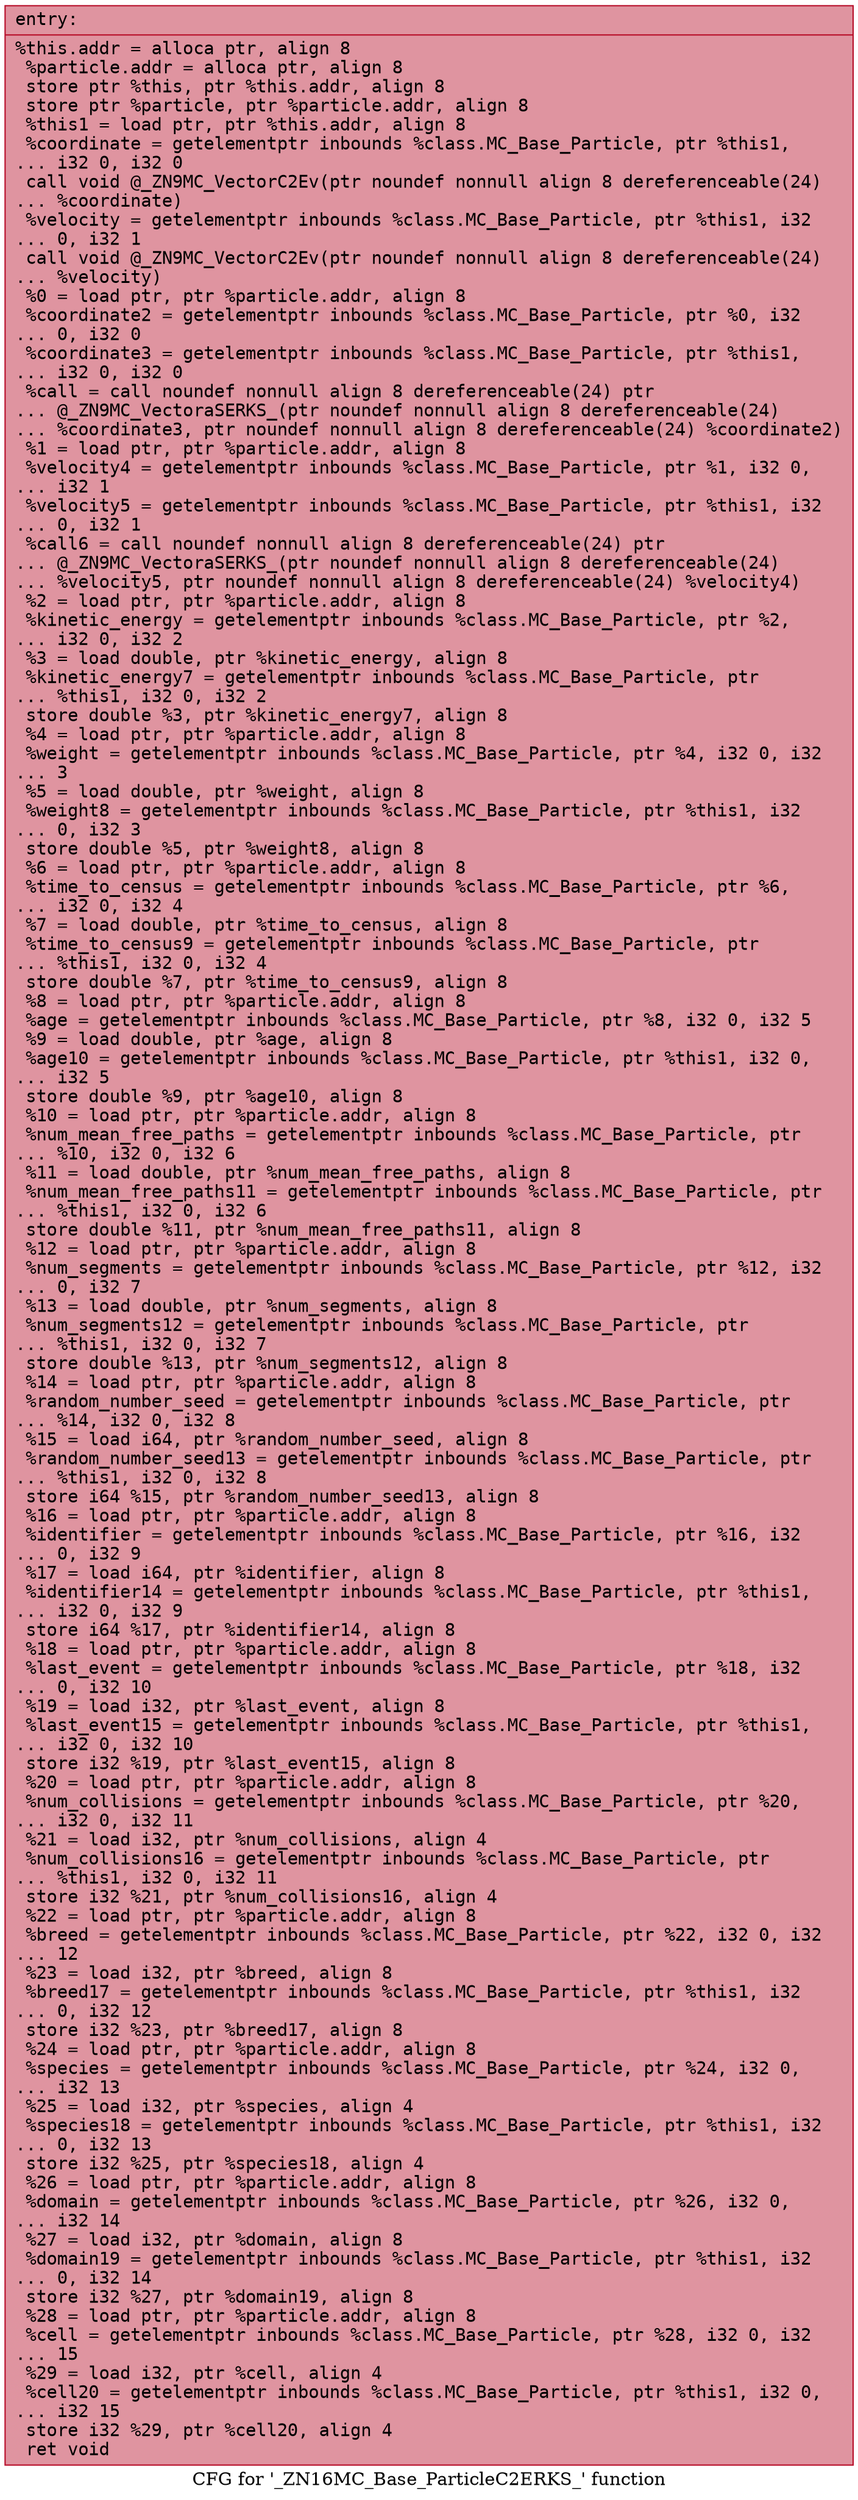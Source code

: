 digraph "CFG for '_ZN16MC_Base_ParticleC2ERKS_' function" {
	label="CFG for '_ZN16MC_Base_ParticleC2ERKS_' function";

	Node0x5650e4395af0 [shape=record,color="#b70d28ff", style=filled, fillcolor="#b70d2870" fontname="Courier",label="{entry:\l|  %this.addr = alloca ptr, align 8\l  %particle.addr = alloca ptr, align 8\l  store ptr %this, ptr %this.addr, align 8\l  store ptr %particle, ptr %particle.addr, align 8\l  %this1 = load ptr, ptr %this.addr, align 8\l  %coordinate = getelementptr inbounds %class.MC_Base_Particle, ptr %this1,\l... i32 0, i32 0\l  call void @_ZN9MC_VectorC2Ev(ptr noundef nonnull align 8 dereferenceable(24)\l... %coordinate)\l  %velocity = getelementptr inbounds %class.MC_Base_Particle, ptr %this1, i32\l... 0, i32 1\l  call void @_ZN9MC_VectorC2Ev(ptr noundef nonnull align 8 dereferenceable(24)\l... %velocity)\l  %0 = load ptr, ptr %particle.addr, align 8\l  %coordinate2 = getelementptr inbounds %class.MC_Base_Particle, ptr %0, i32\l... 0, i32 0\l  %coordinate3 = getelementptr inbounds %class.MC_Base_Particle, ptr %this1,\l... i32 0, i32 0\l  %call = call noundef nonnull align 8 dereferenceable(24) ptr\l... @_ZN9MC_VectoraSERKS_(ptr noundef nonnull align 8 dereferenceable(24)\l... %coordinate3, ptr noundef nonnull align 8 dereferenceable(24) %coordinate2)\l  %1 = load ptr, ptr %particle.addr, align 8\l  %velocity4 = getelementptr inbounds %class.MC_Base_Particle, ptr %1, i32 0,\l... i32 1\l  %velocity5 = getelementptr inbounds %class.MC_Base_Particle, ptr %this1, i32\l... 0, i32 1\l  %call6 = call noundef nonnull align 8 dereferenceable(24) ptr\l... @_ZN9MC_VectoraSERKS_(ptr noundef nonnull align 8 dereferenceable(24)\l... %velocity5, ptr noundef nonnull align 8 dereferenceable(24) %velocity4)\l  %2 = load ptr, ptr %particle.addr, align 8\l  %kinetic_energy = getelementptr inbounds %class.MC_Base_Particle, ptr %2,\l... i32 0, i32 2\l  %3 = load double, ptr %kinetic_energy, align 8\l  %kinetic_energy7 = getelementptr inbounds %class.MC_Base_Particle, ptr\l... %this1, i32 0, i32 2\l  store double %3, ptr %kinetic_energy7, align 8\l  %4 = load ptr, ptr %particle.addr, align 8\l  %weight = getelementptr inbounds %class.MC_Base_Particle, ptr %4, i32 0, i32\l... 3\l  %5 = load double, ptr %weight, align 8\l  %weight8 = getelementptr inbounds %class.MC_Base_Particle, ptr %this1, i32\l... 0, i32 3\l  store double %5, ptr %weight8, align 8\l  %6 = load ptr, ptr %particle.addr, align 8\l  %time_to_census = getelementptr inbounds %class.MC_Base_Particle, ptr %6,\l... i32 0, i32 4\l  %7 = load double, ptr %time_to_census, align 8\l  %time_to_census9 = getelementptr inbounds %class.MC_Base_Particle, ptr\l... %this1, i32 0, i32 4\l  store double %7, ptr %time_to_census9, align 8\l  %8 = load ptr, ptr %particle.addr, align 8\l  %age = getelementptr inbounds %class.MC_Base_Particle, ptr %8, i32 0, i32 5\l  %9 = load double, ptr %age, align 8\l  %age10 = getelementptr inbounds %class.MC_Base_Particle, ptr %this1, i32 0,\l... i32 5\l  store double %9, ptr %age10, align 8\l  %10 = load ptr, ptr %particle.addr, align 8\l  %num_mean_free_paths = getelementptr inbounds %class.MC_Base_Particle, ptr\l... %10, i32 0, i32 6\l  %11 = load double, ptr %num_mean_free_paths, align 8\l  %num_mean_free_paths11 = getelementptr inbounds %class.MC_Base_Particle, ptr\l... %this1, i32 0, i32 6\l  store double %11, ptr %num_mean_free_paths11, align 8\l  %12 = load ptr, ptr %particle.addr, align 8\l  %num_segments = getelementptr inbounds %class.MC_Base_Particle, ptr %12, i32\l... 0, i32 7\l  %13 = load double, ptr %num_segments, align 8\l  %num_segments12 = getelementptr inbounds %class.MC_Base_Particle, ptr\l... %this1, i32 0, i32 7\l  store double %13, ptr %num_segments12, align 8\l  %14 = load ptr, ptr %particle.addr, align 8\l  %random_number_seed = getelementptr inbounds %class.MC_Base_Particle, ptr\l... %14, i32 0, i32 8\l  %15 = load i64, ptr %random_number_seed, align 8\l  %random_number_seed13 = getelementptr inbounds %class.MC_Base_Particle, ptr\l... %this1, i32 0, i32 8\l  store i64 %15, ptr %random_number_seed13, align 8\l  %16 = load ptr, ptr %particle.addr, align 8\l  %identifier = getelementptr inbounds %class.MC_Base_Particle, ptr %16, i32\l... 0, i32 9\l  %17 = load i64, ptr %identifier, align 8\l  %identifier14 = getelementptr inbounds %class.MC_Base_Particle, ptr %this1,\l... i32 0, i32 9\l  store i64 %17, ptr %identifier14, align 8\l  %18 = load ptr, ptr %particle.addr, align 8\l  %last_event = getelementptr inbounds %class.MC_Base_Particle, ptr %18, i32\l... 0, i32 10\l  %19 = load i32, ptr %last_event, align 8\l  %last_event15 = getelementptr inbounds %class.MC_Base_Particle, ptr %this1,\l... i32 0, i32 10\l  store i32 %19, ptr %last_event15, align 8\l  %20 = load ptr, ptr %particle.addr, align 8\l  %num_collisions = getelementptr inbounds %class.MC_Base_Particle, ptr %20,\l... i32 0, i32 11\l  %21 = load i32, ptr %num_collisions, align 4\l  %num_collisions16 = getelementptr inbounds %class.MC_Base_Particle, ptr\l... %this1, i32 0, i32 11\l  store i32 %21, ptr %num_collisions16, align 4\l  %22 = load ptr, ptr %particle.addr, align 8\l  %breed = getelementptr inbounds %class.MC_Base_Particle, ptr %22, i32 0, i32\l... 12\l  %23 = load i32, ptr %breed, align 8\l  %breed17 = getelementptr inbounds %class.MC_Base_Particle, ptr %this1, i32\l... 0, i32 12\l  store i32 %23, ptr %breed17, align 8\l  %24 = load ptr, ptr %particle.addr, align 8\l  %species = getelementptr inbounds %class.MC_Base_Particle, ptr %24, i32 0,\l... i32 13\l  %25 = load i32, ptr %species, align 4\l  %species18 = getelementptr inbounds %class.MC_Base_Particle, ptr %this1, i32\l... 0, i32 13\l  store i32 %25, ptr %species18, align 4\l  %26 = load ptr, ptr %particle.addr, align 8\l  %domain = getelementptr inbounds %class.MC_Base_Particle, ptr %26, i32 0,\l... i32 14\l  %27 = load i32, ptr %domain, align 8\l  %domain19 = getelementptr inbounds %class.MC_Base_Particle, ptr %this1, i32\l... 0, i32 14\l  store i32 %27, ptr %domain19, align 8\l  %28 = load ptr, ptr %particle.addr, align 8\l  %cell = getelementptr inbounds %class.MC_Base_Particle, ptr %28, i32 0, i32\l... 15\l  %29 = load i32, ptr %cell, align 4\l  %cell20 = getelementptr inbounds %class.MC_Base_Particle, ptr %this1, i32 0,\l... i32 15\l  store i32 %29, ptr %cell20, align 4\l  ret void\l}"];
}
